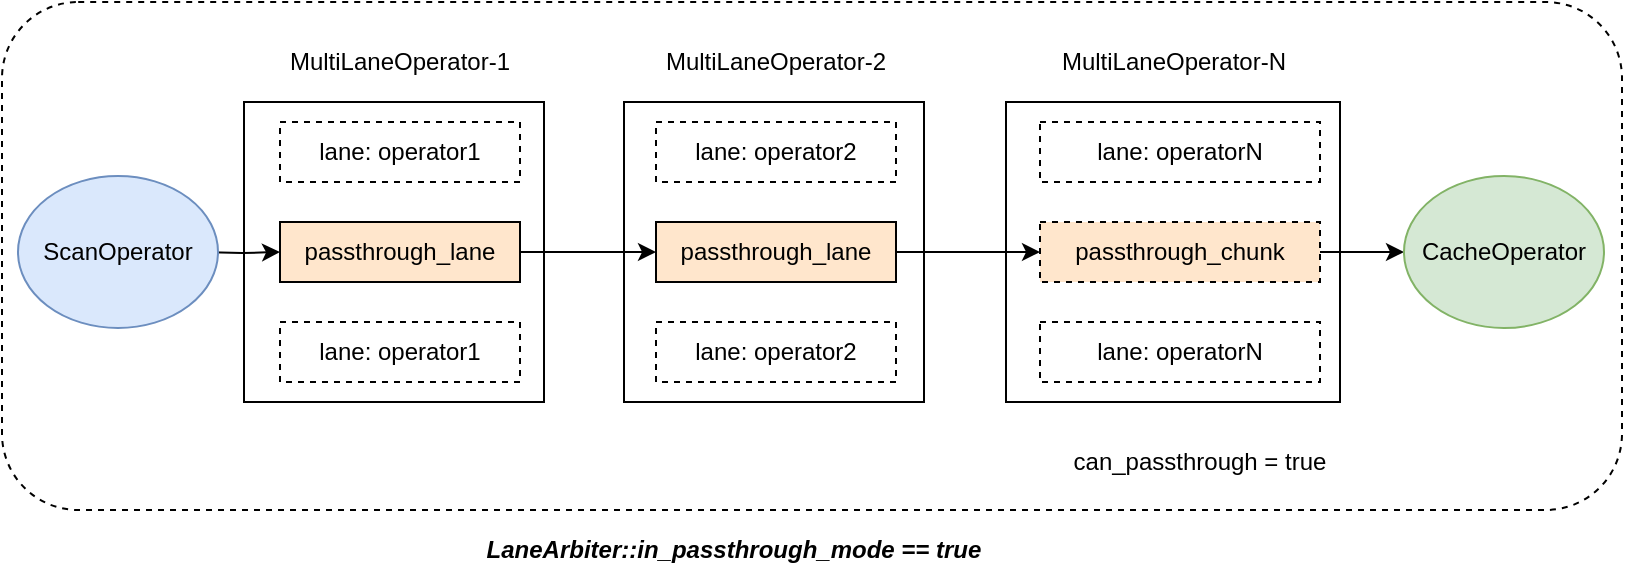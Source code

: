 <mxfile version="21.6.9" type="device">
  <diagram name="第 1 页" id="iVHIqy3xFBTeVDs4MWmt">
    <mxGraphModel dx="1004" dy="682" grid="1" gridSize="10" guides="1" tooltips="1" connect="1" arrows="1" fold="1" page="1" pageScale="1" pageWidth="827" pageHeight="1169" math="0" shadow="0">
      <root>
        <mxCell id="0" />
        <mxCell id="1" parent="0" />
        <mxCell id="2TozwBVBGRhWxuBW5-M3-1" value="" style="rounded=0;whiteSpace=wrap;html=1;" diagramCategory="general" diagramName="Rectangle" vertex="1" parent="1">
          <mxGeometry x="130" y="196" width="150" height="150" as="geometry" />
        </mxCell>
        <mxCell id="2TozwBVBGRhWxuBW5-M3-2" value="lane: operator1" style="rounded=0;whiteSpace=wrap;html=1;fillColor=#FFFFFF;dashed=1;" diagramCategory="general" diagramName="Rectangle" vertex="1" parent="1">
          <mxGeometry x="148" y="206" width="120" height="30" as="geometry" />
        </mxCell>
        <mxCell id="2TozwBVBGRhWxuBW5-M3-30" style="edgeStyle=orthogonalEdgeStyle;rounded=0;orthogonalLoop=1;jettySize=auto;html=1;exitX=1;exitY=0.5;exitDx=0;exitDy=0;" edge="1" parent="1" source="2TozwBVBGRhWxuBW5-M3-3" target="2TozwBVBGRhWxuBW5-M3-17">
          <mxGeometry relative="1" as="geometry" />
        </mxCell>
        <mxCell id="2TozwBVBGRhWxuBW5-M3-3" value="passthrough_lane" style="rounded=0;whiteSpace=wrap;html=1;fillColor=#FFE6CC;" diagramCategory="general" diagramName="Rectangle" vertex="1" parent="1">
          <mxGeometry x="148" y="256" width="120" height="30" as="geometry" />
        </mxCell>
        <mxCell id="2TozwBVBGRhWxuBW5-M3-4" value="&lt;span style&gt;lane: operator1&lt;/span&gt;" style="rounded=0;whiteSpace=wrap;html=1;fillColor=#FFFFFF;dashed=1;" diagramCategory="general" diagramName="Rectangle" vertex="1" parent="1">
          <mxGeometry x="148" y="306" width="120" height="30" as="geometry" />
        </mxCell>
        <mxCell id="2TozwBVBGRhWxuBW5-M3-5" value="MultiLaneOperator-1" style="text;html=1;strokeColor=none;fillColor=none;align=center;verticalAlign=middle;whiteSpace=wrap;rounded=0;" diagramCategory="general" diagramName="text" vertex="1" parent="1">
          <mxGeometry x="148" y="166" width="120" height="20" as="geometry" />
        </mxCell>
        <mxCell id="2TozwBVBGRhWxuBW5-M3-8" value="" style="rounded=0;whiteSpace=wrap;html=1;" diagramCategory="general" diagramName="Rectangle" vertex="1" parent="1">
          <mxGeometry x="511" y="196" width="167" height="150" as="geometry" />
        </mxCell>
        <mxCell id="2TozwBVBGRhWxuBW5-M3-9" value="lane: operatorN" style="rounded=0;whiteSpace=wrap;html=1;fillColor=#FFFFFF;dashed=1;" diagramCategory="general" diagramName="Rectangle" vertex="1" parent="1">
          <mxGeometry x="528" y="206" width="140" height="30" as="geometry" />
        </mxCell>
        <mxCell id="2TozwBVBGRhWxuBW5-M3-33" style="edgeStyle=orthogonalEdgeStyle;rounded=0;orthogonalLoop=1;jettySize=auto;html=1;exitX=1;exitY=0.5;exitDx=0;exitDy=0;entryX=0;entryY=0.5;entryDx=0;entryDy=0;" edge="1" parent="1" source="2TozwBVBGRhWxuBW5-M3-10" target="2TozwBVBGRhWxuBW5-M3-27">
          <mxGeometry relative="1" as="geometry">
            <mxPoint x="718" y="271" as="targetPoint" />
          </mxGeometry>
        </mxCell>
        <mxCell id="2TozwBVBGRhWxuBW5-M3-10" value="passthrough_chunk" style="rounded=0;whiteSpace=wrap;html=1;fillColor=#FFE6CC;dashed=1;" diagramCategory="general" diagramName="Rectangle" vertex="1" parent="1">
          <mxGeometry x="528" y="256" width="140" height="30" as="geometry" />
        </mxCell>
        <mxCell id="2TozwBVBGRhWxuBW5-M3-11" value="&lt;span style&gt;lane: operatorN&lt;/span&gt;" style="rounded=0;whiteSpace=wrap;html=1;fillColor=#FFFFFF;dashed=1;" diagramCategory="general" diagramName="Rectangle" vertex="1" parent="1">
          <mxGeometry x="528" y="306" width="140" height="30" as="geometry" />
        </mxCell>
        <mxCell id="2TozwBVBGRhWxuBW5-M3-12" value="MultiLaneOperator-N" style="text;html=1;strokeColor=none;fillColor=none;align=center;verticalAlign=middle;whiteSpace=wrap;rounded=0;" diagramCategory="general" diagramName="text" vertex="1" parent="1">
          <mxGeometry x="535" y="166" width="120" height="20" as="geometry" />
        </mxCell>
        <mxCell id="2TozwBVBGRhWxuBW5-M3-15" value="" style="rounded=0;whiteSpace=wrap;html=1;fillColor=none;" diagramCategory="general" diagramName="Rectangle" vertex="1" parent="1">
          <mxGeometry x="320" y="196" width="150" height="150" as="geometry" />
        </mxCell>
        <mxCell id="2TozwBVBGRhWxuBW5-M3-16" value="lane: operator2" style="rounded=0;whiteSpace=wrap;html=1;fillColor=#FFFFFF;dashed=1;" diagramCategory="general" diagramName="Rectangle" vertex="1" parent="1">
          <mxGeometry x="336" y="206" width="120" height="30" as="geometry" />
        </mxCell>
        <mxCell id="2TozwBVBGRhWxuBW5-M3-32" style="edgeStyle=orthogonalEdgeStyle;rounded=0;orthogonalLoop=1;jettySize=auto;html=1;exitX=1;exitY=0.5;exitDx=0;exitDy=0;entryX=0;entryY=0.5;entryDx=0;entryDy=0;" edge="1" parent="1" source="2TozwBVBGRhWxuBW5-M3-17" target="2TozwBVBGRhWxuBW5-M3-10">
          <mxGeometry relative="1" as="geometry" />
        </mxCell>
        <mxCell id="2TozwBVBGRhWxuBW5-M3-17" value="passthrough_lane" style="rounded=0;whiteSpace=wrap;html=1;fillColor=#FFE6CC;" diagramCategory="general" diagramName="Rectangle" vertex="1" parent="1">
          <mxGeometry x="336" y="256" width="120" height="30" as="geometry" />
        </mxCell>
        <mxCell id="2TozwBVBGRhWxuBW5-M3-18" value="&lt;span style&gt;lane: operator2&lt;/span&gt;" style="rounded=0;whiteSpace=wrap;html=1;fillColor=#FFFFFF;dashed=1;" diagramCategory="general" diagramName="Rectangle" vertex="1" parent="1">
          <mxGeometry x="336" y="306" width="120" height="30" as="geometry" />
        </mxCell>
        <mxCell id="2TozwBVBGRhWxuBW5-M3-19" value="can_passthrough = true" style="text;html=1;strokeColor=none;fillColor=none;align=center;verticalAlign=middle;whiteSpace=wrap;rounded=0;" diagramCategory="general" diagramName="text" vertex="1" parent="1">
          <mxGeometry x="528" y="366" width="160" height="20" as="geometry" />
        </mxCell>
        <mxCell id="2TozwBVBGRhWxuBW5-M3-22" value="MultiLaneOperator-2" style="text;html=1;strokeColor=none;fillColor=none;align=center;verticalAlign=middle;whiteSpace=wrap;rounded=0;" diagramCategory="general" diagramName="text" vertex="1" parent="1">
          <mxGeometry x="336" y="166" width="120" height="20" as="geometry" />
        </mxCell>
        <mxCell id="2TozwBVBGRhWxuBW5-M3-23" value="" style="rounded=1;whiteSpace=wrap;html=1;dashed=1;fillColor=none;" diagramCategory="general" diagramName="RoundedRectangle" vertex="1" parent="1">
          <mxGeometry x="9" y="146" width="810" height="254" as="geometry" />
        </mxCell>
        <mxCell id="2TozwBVBGRhWxuBW5-M3-24" value="&lt;b&gt;&lt;i&gt;LaneArbiter::in_passthrough_mode == true&lt;/i&gt;&lt;/b&gt;" style="text;html=1;strokeColor=none;fillColor=none;align=center;verticalAlign=middle;whiteSpace=wrap;rounded=0;dashed=1;" diagramCategory="general" diagramName="text" vertex="1" parent="1">
          <mxGeometry x="250" y="410" width="250" height="20" as="geometry" />
        </mxCell>
        <mxCell id="2TozwBVBGRhWxuBW5-M3-26" style="edgeStyle=orthogonalEdgeStyle;rounded=0;orthogonalLoop=1;jettySize=auto;html=1;exitX=1;exitY=0.5;exitDx=0;exitDy=0;entryX=0;entryY=0.5;entryDx=0;entryDy=0;" edge="1" parent="1" target="2TozwBVBGRhWxuBW5-M3-3">
          <mxGeometry relative="1" as="geometry">
            <mxPoint x="108" y="271" as="sourcePoint" />
          </mxGeometry>
        </mxCell>
        <mxCell id="2TozwBVBGRhWxuBW5-M3-25" value="ScanOperator" style="ellipse;whiteSpace=wrap;html=1;fillColor=#dae8fc;strokeColor=#6c8ebf;" vertex="1" parent="1">
          <mxGeometry x="17" y="233" width="100" height="76" as="geometry" />
        </mxCell>
        <mxCell id="2TozwBVBGRhWxuBW5-M3-27" value="CacheOperator" style="ellipse;whiteSpace=wrap;html=1;fillColor=#d5e8d4;strokeColor=#82b366;" vertex="1" parent="1">
          <mxGeometry x="710" y="233" width="100" height="76" as="geometry" />
        </mxCell>
      </root>
    </mxGraphModel>
  </diagram>
</mxfile>
